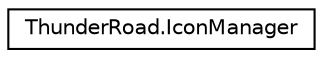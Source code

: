 digraph "Graphical Class Hierarchy"
{
 // LATEX_PDF_SIZE
  edge [fontname="Helvetica",fontsize="10",labelfontname="Helvetica",labelfontsize="10"];
  node [fontname="Helvetica",fontsize="10",shape=record];
  rankdir="LR";
  Node0 [label="ThunderRoad.IconManager",height=0.2,width=0.4,color="black", fillcolor="white", style="filled",URL="$class_thunder_road_1_1_icon_manager.html",tooltip="Class IconManager."];
}
